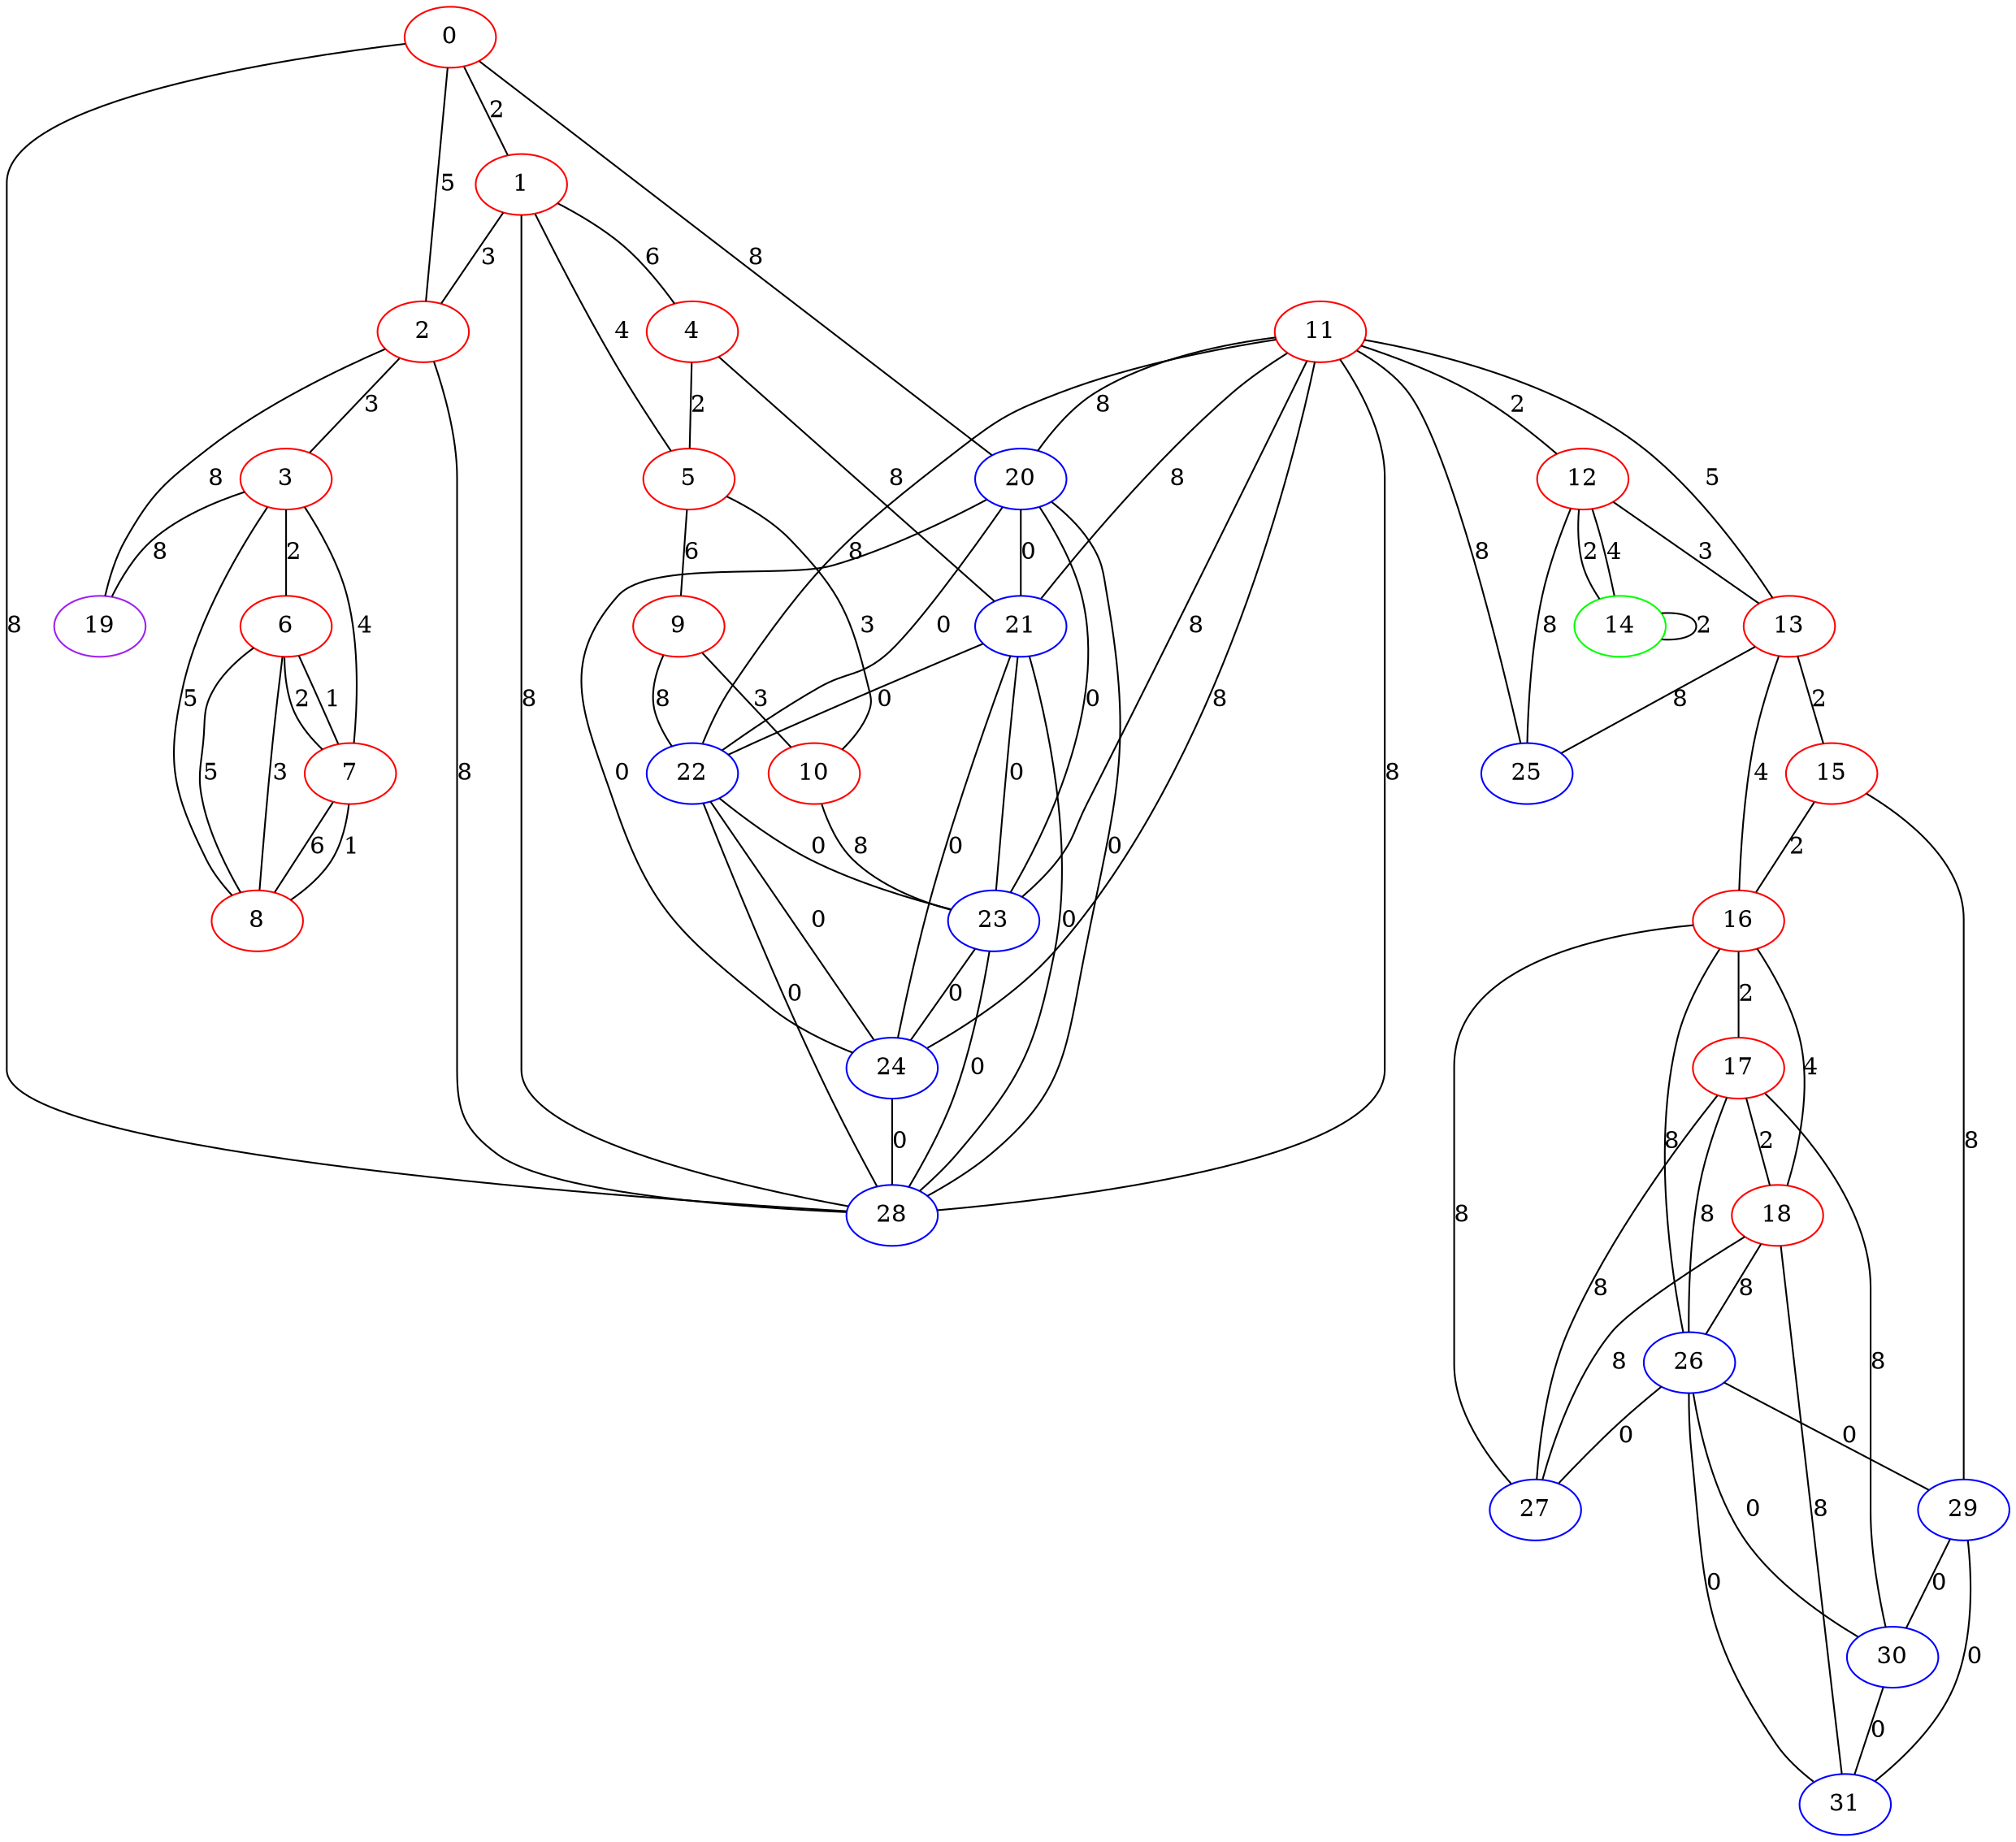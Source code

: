 graph "" {
0 [color=red, weight=1];
1 [color=red, weight=1];
2 [color=red, weight=1];
3 [color=red, weight=1];
4 [color=red, weight=1];
5 [color=red, weight=1];
6 [color=red, weight=1];
7 [color=red, weight=1];
8 [color=red, weight=1];
9 [color=red, weight=1];
10 [color=red, weight=1];
11 [color=red, weight=1];
12 [color=red, weight=1];
13 [color=red, weight=1];
14 [color=green, weight=2];
15 [color=red, weight=1];
16 [color=red, weight=1];
17 [color=red, weight=1];
18 [color=red, weight=1];
19 [color=purple, weight=4];
20 [color=blue, weight=3];
21 [color=blue, weight=3];
22 [color=blue, weight=3];
23 [color=blue, weight=3];
24 [color=blue, weight=3];
25 [color=blue, weight=3];
26 [color=blue, weight=3];
27 [color=blue, weight=3];
28 [color=blue, weight=3];
29 [color=blue, weight=3];
30 [color=blue, weight=3];
31 [color=blue, weight=3];
0 -- 1  [key=0, label=2];
0 -- 2  [key=0, label=5];
0 -- 20  [key=0, label=8];
0 -- 28  [key=0, label=8];
1 -- 28  [key=0, label=8];
1 -- 2  [key=0, label=3];
1 -- 4  [key=0, label=6];
1 -- 5  [key=0, label=4];
2 -- 3  [key=0, label=3];
2 -- 28  [key=0, label=8];
2 -- 19  [key=0, label=8];
3 -- 8  [key=0, label=5];
3 -- 19  [key=0, label=8];
3 -- 6  [key=0, label=2];
3 -- 7  [key=0, label=4];
4 -- 5  [key=0, label=2];
4 -- 21  [key=0, label=8];
5 -- 9  [key=0, label=6];
5 -- 10  [key=0, label=3];
6 -- 8  [key=0, label=5];
6 -- 8  [key=1, label=3];
6 -- 7  [key=0, label=1];
6 -- 7  [key=1, label=2];
7 -- 8  [key=0, label=6];
7 -- 8  [key=1, label=1];
9 -- 10  [key=0, label=3];
9 -- 22  [key=0, label=8];
10 -- 23  [key=0, label=8];
11 -- 12  [key=0, label=2];
11 -- 13  [key=0, label=5];
11 -- 20  [key=0, label=8];
11 -- 21  [key=0, label=8];
11 -- 22  [key=0, label=8];
11 -- 23  [key=0, label=8];
11 -- 24  [key=0, label=8];
11 -- 25  [key=0, label=8];
11 -- 28  [key=0, label=8];
12 -- 25  [key=0, label=8];
12 -- 13  [key=0, label=3];
12 -- 14  [key=0, label=4];
12 -- 14  [key=1, label=2];
13 -- 16  [key=0, label=4];
13 -- 25  [key=0, label=8];
13 -- 15  [key=0, label=2];
14 -- 14  [key=0, label=2];
15 -- 16  [key=0, label=2];
15 -- 29  [key=0, label=8];
16 -- 17  [key=0, label=2];
16 -- 18  [key=0, label=4];
16 -- 26  [key=0, label=8];
16 -- 27  [key=0, label=8];
17 -- 18  [key=0, label=2];
17 -- 27  [key=0, label=8];
17 -- 26  [key=0, label=8];
17 -- 30  [key=0, label=8];
18 -- 26  [key=0, label=8];
18 -- 27  [key=0, label=8];
18 -- 31  [key=0, label=8];
20 -- 21  [key=0, label=0];
20 -- 22  [key=0, label=0];
20 -- 23  [key=0, label=0];
20 -- 24  [key=0, label=0];
20 -- 28  [key=0, label=0];
21 -- 22  [key=0, label=0];
21 -- 23  [key=0, label=0];
21 -- 24  [key=0, label=0];
21 -- 28  [key=0, label=0];
22 -- 23  [key=0, label=0];
22 -- 24  [key=0, label=0];
22 -- 28  [key=0, label=0];
23 -- 24  [key=0, label=0];
23 -- 28  [key=0, label=0];
24 -- 28  [key=0, label=0];
26 -- 27  [key=0, label=0];
26 -- 29  [key=0, label=0];
26 -- 30  [key=0, label=0];
26 -- 31  [key=0, label=0];
29 -- 30  [key=0, label=0];
29 -- 31  [key=0, label=0];
30 -- 31  [key=0, label=0];
}
